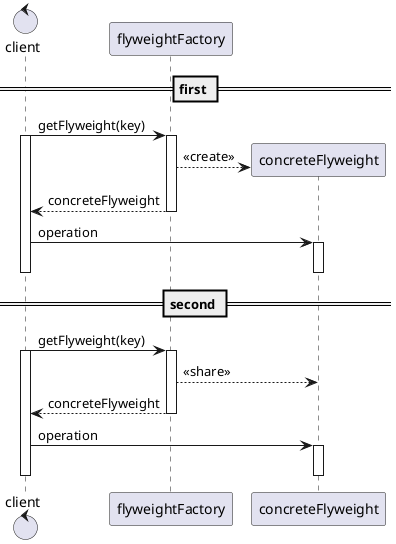 @startuml
'https://plantuml.com/sequence-diagram

control client
participant flyweightFactory
participant concreteFlyweight

== first ==

client -> flyweightFactory : getFlyweight(key)
activate client
activate flyweightFactory
flyweightFactory --> concreteFlyweight **  : <<create>>
flyweightFactory -->  client : concreteFlyweight
deactivate flyweightFactory

client -> concreteFlyweight : operation
activate concreteFlyweight
deactivate concreteFlyweight
deactivate client

== second ==

client -> flyweightFactory : getFlyweight(key)
activate client
activate flyweightFactory
flyweightFactory --> concreteFlyweight  : <<share>>
flyweightFactory -->  client : concreteFlyweight
deactivate flyweightFactory

client -> concreteFlyweight : operation
activate concreteFlyweight
deactivate concreteFlyweight
deactivate client


@enduml
